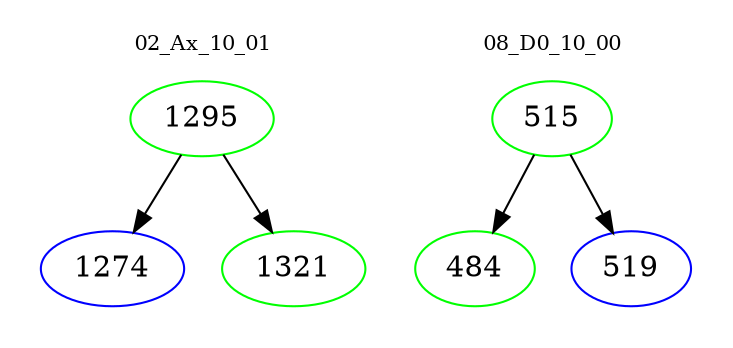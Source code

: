 digraph{
subgraph cluster_0 {
color = white
label = "02_Ax_10_01";
fontsize=10;
T0_1295 [label="1295", color="green"]
T0_1295 -> T0_1274 [color="black"]
T0_1274 [label="1274", color="blue"]
T0_1295 -> T0_1321 [color="black"]
T0_1321 [label="1321", color="green"]
}
subgraph cluster_1 {
color = white
label = "08_D0_10_00";
fontsize=10;
T1_515 [label="515", color="green"]
T1_515 -> T1_484 [color="black"]
T1_484 [label="484", color="green"]
T1_515 -> T1_519 [color="black"]
T1_519 [label="519", color="blue"]
}
}
